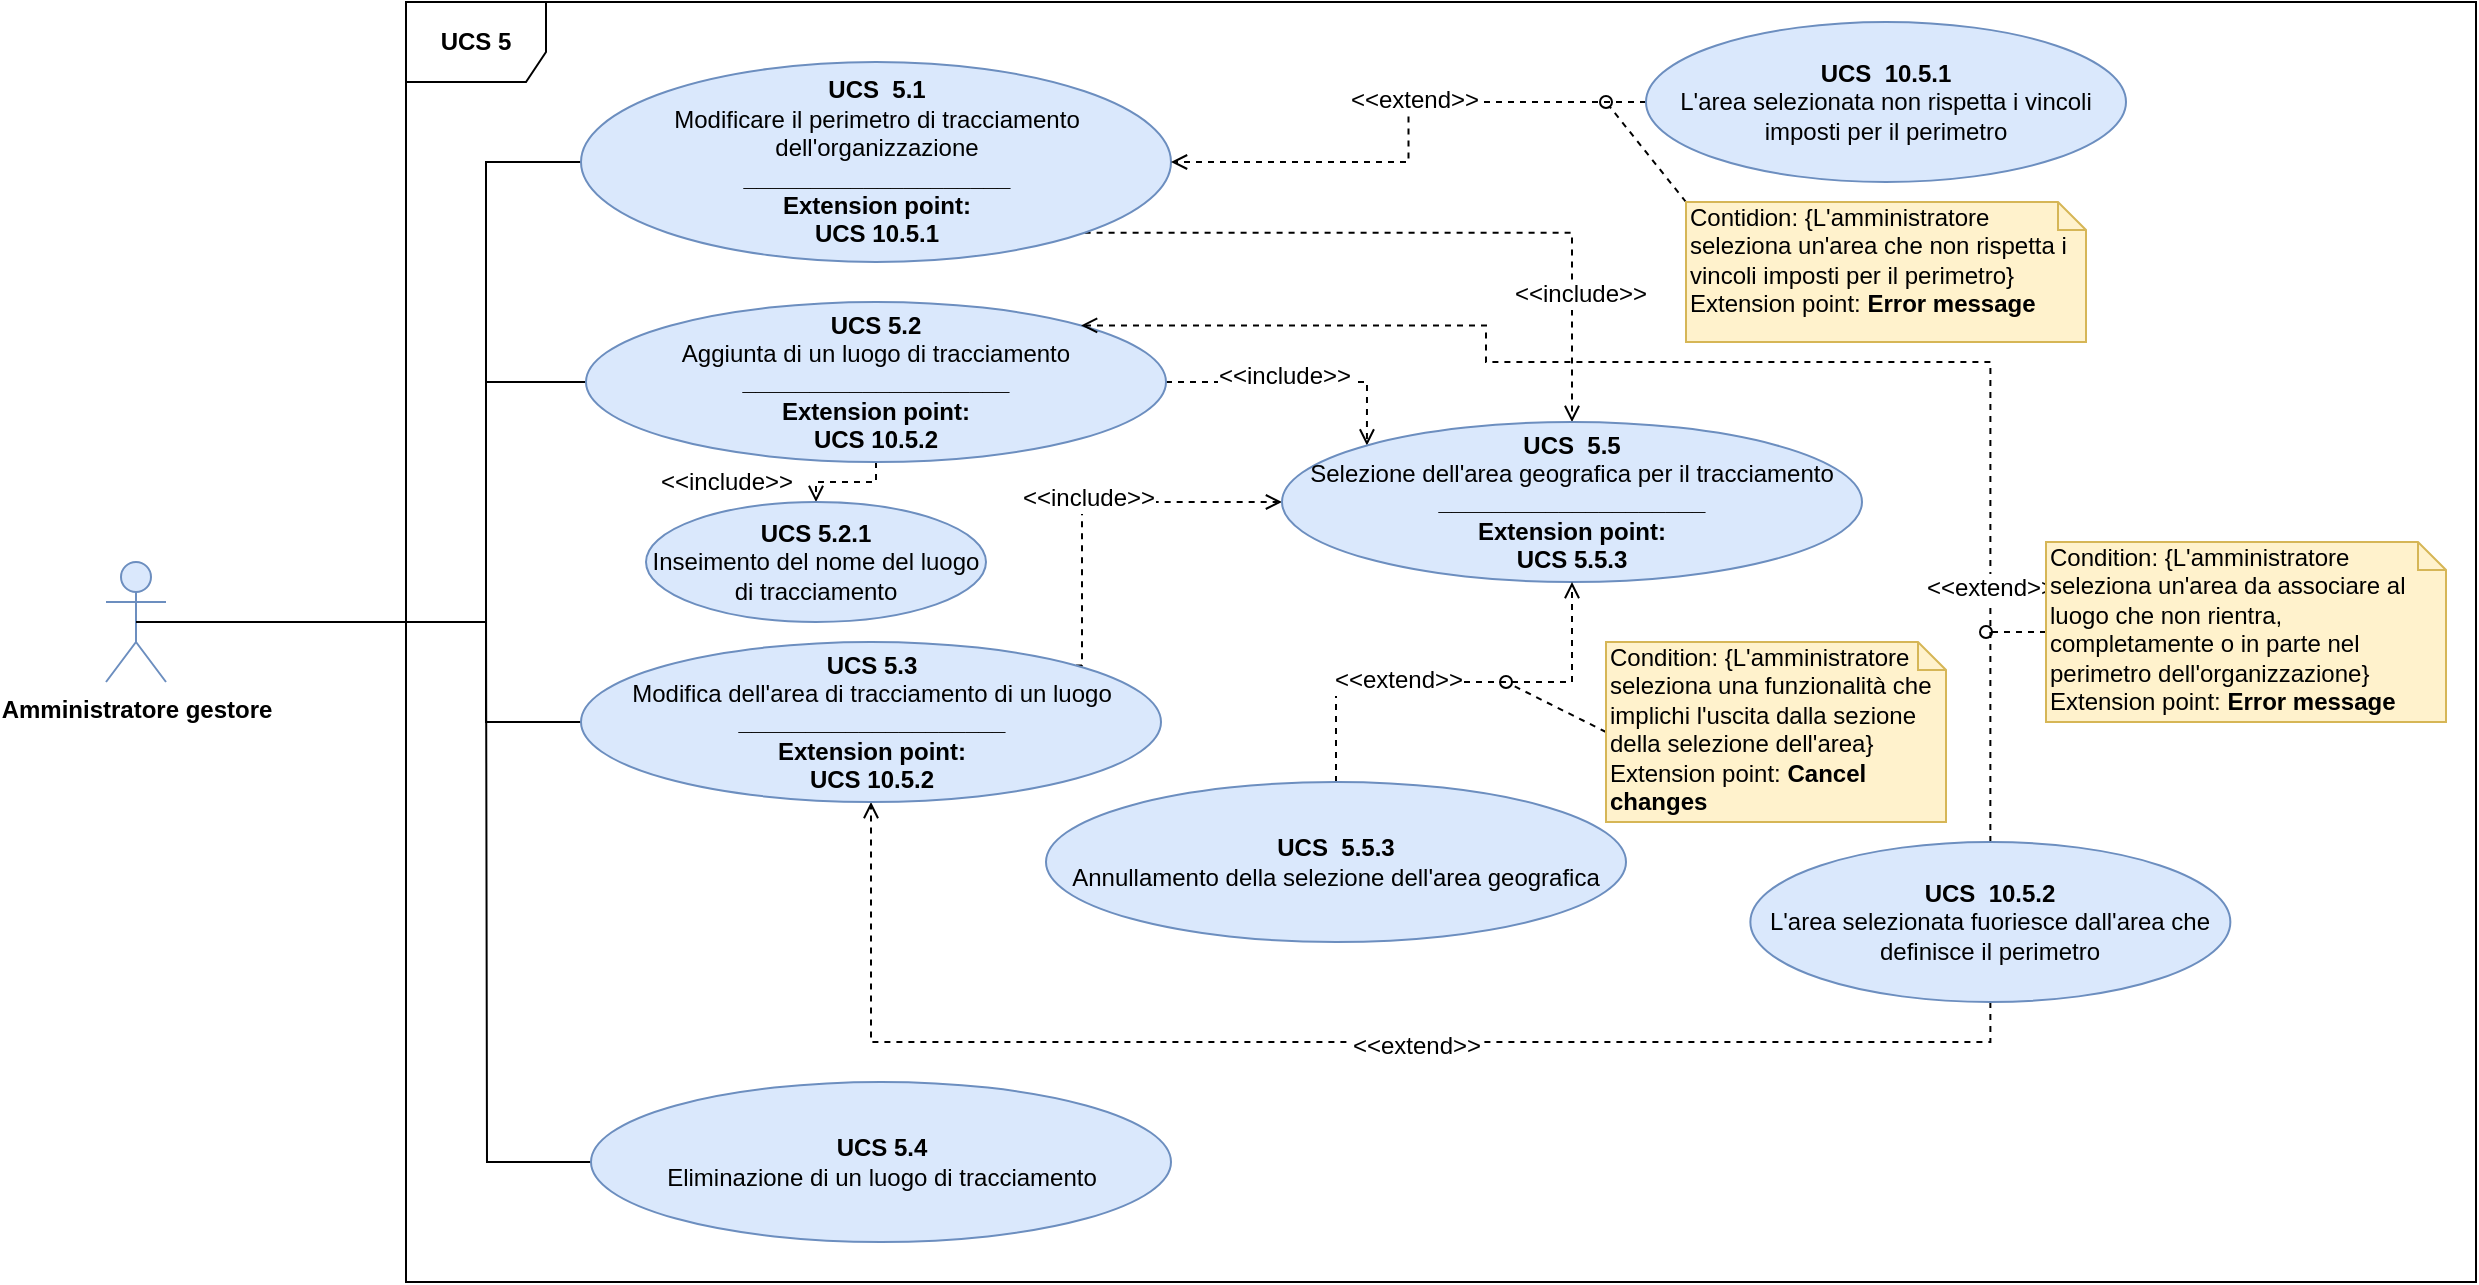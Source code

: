 <mxfile version="12.5.1" type="google"><diagram id="hnJl_aA8sL71F9Q75ewd" name="Page-2"><mxGraphModel dx="3204" dy="787" grid="1" gridSize="10" guides="1" tooltips="1" connect="1" arrows="1" fold="1" page="1" pageScale="1" pageWidth="1654" pageHeight="1169" math="0" shadow="0"><root><mxCell id="Z529ZXaXXVctwscS8Hey-0"/><mxCell id="Z529ZXaXXVctwscS8Hey-1" parent="Z529ZXaXXVctwscS8Hey-0"/><mxCell id="rPB4jwi6PIMIjWj3hSMe-25" style="edgeStyle=orthogonalEdgeStyle;rounded=0;orthogonalLoop=1;jettySize=auto;html=1;exitX=0.5;exitY=0.5;exitDx=0;exitDy=0;exitPerimeter=0;entryX=0;entryY=0.5;entryDx=0;entryDy=0;endArrow=none;endFill=0;" parent="Z529ZXaXXVctwscS8Hey-1" source="amJc74dvGcP30B33qz87-0" target="amJc74dvGcP30B33qz87-3" edge="1"><mxGeometry relative="1" as="geometry"><Array as="points"><mxPoint x="-1370" y="480"/><mxPoint x="-1370" y="250"/></Array></mxGeometry></mxCell><mxCell id="amJc74dvGcP30B33qz87-0" value="&lt;b&gt;Amministratore gestore&lt;/b&gt;" style="shape=umlActor;verticalLabelPosition=bottom;labelBackgroundColor=#ffffff;verticalAlign=top;html=1;outlineConnect=0;fillColor=#dae8fc;strokeColor=#6c8ebf;" parent="Z529ZXaXXVctwscS8Hey-1" vertex="1"><mxGeometry x="-1560" y="450" width="30" height="60" as="geometry"/></mxCell><mxCell id="amJc74dvGcP30B33qz87-1" value="&lt;b&gt;UCS 5&lt;/b&gt;" style="shape=umlFrame;whiteSpace=wrap;html=1;width=70;height=40;" parent="Z529ZXaXXVctwscS8Hey-1" vertex="1"><mxGeometry x="-1410" y="170" width="1035" height="640" as="geometry"/></mxCell><mxCell id="rPB4jwi6PIMIjWj3hSMe-0" style="edgeStyle=orthogonalEdgeStyle;rounded=0;orthogonalLoop=1;jettySize=auto;html=1;exitX=1;exitY=1;exitDx=0;exitDy=0;endArrow=open;endFill=0;dashed=1;" parent="Z529ZXaXXVctwscS8Hey-1" source="amJc74dvGcP30B33qz87-3" target="lF818-OrAY8Z2ReurX_r-17" edge="1"><mxGeometry relative="1" as="geometry"/></mxCell><mxCell id="rPB4jwi6PIMIjWj3hSMe-1" value="&amp;lt;&amp;lt;include&amp;gt;&amp;gt;" style="text;html=1;align=center;verticalAlign=middle;resizable=0;points=[];;labelBackgroundColor=#ffffff;" parent="rPB4jwi6PIMIjWj3hSMe-0" vertex="1" connectable="0"><mxGeometry x="-0.035" y="-83" relative="1" as="geometry"><mxPoint x="84.18" y="-53" as="offset"/></mxGeometry></mxCell><mxCell id="amJc74dvGcP30B33qz87-3" value="&lt;b&gt;UCS&amp;nbsp; 5.1&lt;br&gt;&lt;/b&gt;Modificare il perimetro di tracciamento dell'organizzazione&lt;br&gt;&lt;b&gt;____________________&lt;/b&gt;&lt;br&gt;&lt;b&gt;Extension point:&lt;br&gt;UCS 10.5.1&lt;/b&gt;" style="ellipse;whiteSpace=wrap;html=1;fillColor=#dae8fc;strokeColor=#6c8ebf;" parent="Z529ZXaXXVctwscS8Hey-1" vertex="1"><mxGeometry x="-1322.5" y="200" width="295" height="100" as="geometry"/></mxCell><mxCell id="rPB4jwi6PIMIjWj3hSMe-4" style="edgeStyle=orthogonalEdgeStyle;rounded=0;orthogonalLoop=1;jettySize=auto;html=1;exitX=0;exitY=0.5;exitDx=0;exitDy=0;entryX=1;entryY=0.5;entryDx=0;entryDy=0;dashed=1;endArrow=open;endFill=0;" parent="Z529ZXaXXVctwscS8Hey-1" source="lF818-OrAY8Z2ReurX_r-1" target="amJc74dvGcP30B33qz87-3" edge="1"><mxGeometry relative="1" as="geometry"/></mxCell><mxCell id="rPB4jwi6PIMIjWj3hSMe-8" value="&amp;lt;&amp;lt;extend&amp;gt;&amp;gt;" style="text;html=1;align=center;verticalAlign=middle;resizable=0;points=[];;labelBackgroundColor=#ffffff;" parent="rPB4jwi6PIMIjWj3hSMe-4" vertex="1" connectable="0"><mxGeometry x="-0.13" y="-1" relative="1" as="geometry"><mxPoint as="offset"/></mxGeometry></mxCell><mxCell id="lF818-OrAY8Z2ReurX_r-1" value="&lt;b&gt;UCS&amp;nbsp; 10.5.1&lt;br&gt;&lt;/b&gt;L'area selezionata non rispetta i vincoli imposti per il perimetro" style="ellipse;whiteSpace=wrap;html=1;fillColor=#dae8fc;strokeColor=#6c8ebf;" parent="Z529ZXaXXVctwscS8Hey-1" vertex="1"><mxGeometry x="-790.0" y="180" width="240" height="80" as="geometry"/></mxCell><mxCell id="rPB4jwi6PIMIjWj3hSMe-5" style="rounded=0;orthogonalLoop=1;jettySize=auto;html=1;exitX=0;exitY=0;exitDx=0;exitDy=0;exitPerimeter=0;dashed=1;endArrow=oval;endFill=0;" parent="Z529ZXaXXVctwscS8Hey-1" source="lF818-OrAY8Z2ReurX_r-3" edge="1"><mxGeometry relative="1" as="geometry"><mxPoint x="-810" y="220" as="targetPoint"/></mxGeometry></mxCell><mxCell id="lF818-OrAY8Z2ReurX_r-3" value="Contidion: {L'amministratore seleziona un'area che non rispetta i vincoli imposti per il perimetro}&lt;br&gt;Extension point: &lt;b&gt;Error message&lt;/b&gt;" style="shape=note;whiteSpace=wrap;html=1;size=14;verticalAlign=top;align=left;spacingTop=-6;fillColor=#fff2cc;strokeColor=#d6b656;" parent="Z529ZXaXXVctwscS8Hey-1" vertex="1"><mxGeometry x="-770" y="270" width="200" height="70" as="geometry"/></mxCell><mxCell id="rPB4jwi6PIMIjWj3hSMe-9" style="edgeStyle=orthogonalEdgeStyle;rounded=0;orthogonalLoop=1;jettySize=auto;html=1;exitX=1;exitY=0.5;exitDx=0;exitDy=0;entryX=0;entryY=0;entryDx=0;entryDy=0;dashed=1;endArrow=open;endFill=0;" parent="Z529ZXaXXVctwscS8Hey-1" source="lF818-OrAY8Z2ReurX_r-5" target="lF818-OrAY8Z2ReurX_r-17" edge="1"><mxGeometry relative="1" as="geometry"><Array as="points"><mxPoint x="-930" y="360"/></Array></mxGeometry></mxCell><mxCell id="rPB4jwi6PIMIjWj3hSMe-10" value="&amp;lt;&amp;lt;include&amp;gt;&amp;gt;" style="text;html=1;align=center;verticalAlign=middle;resizable=0;points=[];;labelBackgroundColor=#ffffff;" parent="rPB4jwi6PIMIjWj3hSMe-9" vertex="1" connectable="0"><mxGeometry x="-0.112" y="3" relative="1" as="geometry"><mxPoint as="offset"/></mxGeometry></mxCell><mxCell id="rPB4jwi6PIMIjWj3hSMe-26" style="edgeStyle=orthogonalEdgeStyle;rounded=0;orthogonalLoop=1;jettySize=auto;html=1;exitX=0;exitY=0.5;exitDx=0;exitDy=0;endArrow=none;endFill=0;" parent="Z529ZXaXXVctwscS8Hey-1" source="lF818-OrAY8Z2ReurX_r-5" edge="1"><mxGeometry relative="1" as="geometry"><mxPoint x="-1370" y="360" as="targetPoint"/></mxGeometry></mxCell><mxCell id="6DzEJGq002HOLxJ09l1H-3" style="edgeStyle=orthogonalEdgeStyle;rounded=0;orthogonalLoop=1;jettySize=auto;html=1;entryX=0.5;entryY=0;entryDx=0;entryDy=0;dashed=1;endArrow=open;endFill=0;" parent="Z529ZXaXXVctwscS8Hey-1" source="lF818-OrAY8Z2ReurX_r-5" target="6DzEJGq002HOLxJ09l1H-2" edge="1"><mxGeometry relative="1" as="geometry"><Array as="points"><mxPoint x="-1175" y="410"/><mxPoint x="-1205" y="410"/></Array></mxGeometry></mxCell><mxCell id="lF818-OrAY8Z2ReurX_r-5" value="&lt;b&gt;UCS 5.2&lt;br&gt;&lt;/b&gt;Aggiunta di un luogo di tracciamento&lt;br&gt;&lt;b&gt;____________________&lt;br&gt;Extension point:&lt;br&gt;UCS 10.5.2&lt;/b&gt;" style="ellipse;whiteSpace=wrap;html=1;fillColor=#dae8fc;strokeColor=#6c8ebf;" parent="Z529ZXaXXVctwscS8Hey-1" vertex="1"><mxGeometry x="-1320" y="320" width="290" height="80" as="geometry"/></mxCell><mxCell id="rPB4jwi6PIMIjWj3hSMe-14" style="edgeStyle=orthogonalEdgeStyle;rounded=0;orthogonalLoop=1;jettySize=auto;html=1;exitX=0.5;exitY=0;exitDx=0;exitDy=0;entryX=1;entryY=0;entryDx=0;entryDy=0;dashed=1;endArrow=open;endFill=0;" parent="Z529ZXaXXVctwscS8Hey-1" source="lF818-OrAY8Z2ReurX_r-7" target="lF818-OrAY8Z2ReurX_r-5" edge="1"><mxGeometry relative="1" as="geometry"><Array as="points"><mxPoint x="-618" y="350"/><mxPoint x="-870" y="350"/><mxPoint x="-870" y="332"/></Array></mxGeometry></mxCell><mxCell id="rPB4jwi6PIMIjWj3hSMe-15" value="&amp;lt;&amp;lt;extend&amp;gt;&amp;gt;" style="text;html=1;align=center;verticalAlign=middle;resizable=0;points=[];;labelBackgroundColor=#ffffff;" parent="rPB4jwi6PIMIjWj3hSMe-14" vertex="1" connectable="0"><mxGeometry x="-0.644" relative="1" as="geometry"><mxPoint as="offset"/></mxGeometry></mxCell><mxCell id="rPB4jwi6PIMIjWj3hSMe-20" style="edgeStyle=orthogonalEdgeStyle;rounded=0;orthogonalLoop=1;jettySize=auto;html=1;exitX=0.5;exitY=1;exitDx=0;exitDy=0;entryX=0.5;entryY=1;entryDx=0;entryDy=0;dashed=1;endArrow=open;endFill=0;" parent="Z529ZXaXXVctwscS8Hey-1" source="lF818-OrAY8Z2ReurX_r-7" target="lF818-OrAY8Z2ReurX_r-11" edge="1"><mxGeometry relative="1" as="geometry"><Array as="points"><mxPoint x="-618" y="690"/><mxPoint x="-1178" y="690"/></Array></mxGeometry></mxCell><mxCell id="rPB4jwi6PIMIjWj3hSMe-22" value="&amp;lt;&amp;lt;extend&amp;gt;&amp;gt;" style="text;html=1;align=center;verticalAlign=middle;resizable=0;points=[];;labelBackgroundColor=#ffffff;" parent="rPB4jwi6PIMIjWj3hSMe-20" vertex="1" connectable="0"><mxGeometry x="-0.122" y="2" relative="1" as="geometry"><mxPoint as="offset"/></mxGeometry></mxCell><mxCell id="lF818-OrAY8Z2ReurX_r-7" value="&lt;b&gt;UCS&amp;nbsp; 10.5.2&lt;br&gt;&lt;/b&gt;L'area selezionata fuoriesce dall'area che definisce il perimetro" style="ellipse;whiteSpace=wrap;html=1;fillColor=#dae8fc;strokeColor=#6c8ebf;" parent="Z529ZXaXXVctwscS8Hey-1" vertex="1"><mxGeometry x="-737.82" y="590" width="240" height="80" as="geometry"/></mxCell><mxCell id="rPB4jwi6PIMIjWj3hSMe-16" style="edgeStyle=orthogonalEdgeStyle;rounded=0;orthogonalLoop=1;jettySize=auto;html=1;exitX=0;exitY=0.5;exitDx=0;exitDy=0;exitPerimeter=0;dashed=1;endArrow=oval;endFill=0;" parent="Z529ZXaXXVctwscS8Hey-1" source="lF818-OrAY8Z2ReurX_r-9" edge="1"><mxGeometry relative="1" as="geometry"><mxPoint x="-620" y="485" as="targetPoint"/></mxGeometry></mxCell><mxCell id="lF818-OrAY8Z2ReurX_r-9" value="Condition: {L'amministratore seleziona un'area da associare al luogo che non rientra, completamente o in parte nel perimetro dell'organizzazione}&lt;br&gt;Extension point: &lt;b&gt;Error message&lt;/b&gt;" style="shape=note;whiteSpace=wrap;html=1;size=14;verticalAlign=top;align=left;spacingTop=-6;fillColor=#fff2cc;strokeColor=#d6b656;" parent="Z529ZXaXXVctwscS8Hey-1" vertex="1"><mxGeometry x="-590" y="440" width="200" height="90" as="geometry"/></mxCell><mxCell id="rPB4jwi6PIMIjWj3hSMe-11" style="edgeStyle=orthogonalEdgeStyle;rounded=0;orthogonalLoop=1;jettySize=auto;html=1;exitX=1;exitY=0;exitDx=0;exitDy=0;entryX=0;entryY=0.5;entryDx=0;entryDy=0;dashed=1;endArrow=open;endFill=0;" parent="Z529ZXaXXVctwscS8Hey-1" source="lF818-OrAY8Z2ReurX_r-11" target="lF818-OrAY8Z2ReurX_r-17" edge="1"><mxGeometry relative="1" as="geometry"><Array as="points"><mxPoint x="-1072" y="420"/></Array></mxGeometry></mxCell><mxCell id="rPB4jwi6PIMIjWj3hSMe-12" value="&amp;lt;&amp;lt;include&amp;gt;&amp;gt;" style="text;html=1;align=center;verticalAlign=middle;resizable=0;points=[];;labelBackgroundColor=#ffffff;" parent="rPB4jwi6PIMIjWj3hSMe-11" vertex="1" connectable="0"><mxGeometry x="-0.056" y="2" relative="1" as="geometry"><mxPoint as="offset"/></mxGeometry></mxCell><mxCell id="rPB4jwi6PIMIjWj3hSMe-27" style="edgeStyle=orthogonalEdgeStyle;rounded=0;orthogonalLoop=1;jettySize=auto;html=1;exitX=0;exitY=0.5;exitDx=0;exitDy=0;entryX=0.5;entryY=0.5;entryDx=0;entryDy=0;entryPerimeter=0;endArrow=none;endFill=0;" parent="Z529ZXaXXVctwscS8Hey-1" source="lF818-OrAY8Z2ReurX_r-11" target="amJc74dvGcP30B33qz87-0" edge="1"><mxGeometry relative="1" as="geometry"><Array as="points"><mxPoint x="-1370" y="530"/><mxPoint x="-1370" y="480"/></Array></mxGeometry></mxCell><mxCell id="lF818-OrAY8Z2ReurX_r-11" value="&lt;b&gt;UCS 5.3&lt;br&gt;&lt;/b&gt;Modifica dell'area di tracciamento di un luogo&lt;br&gt;&lt;b&gt;____________________&lt;br&gt;Extension point:&lt;br&gt;UCS 10.5.2&lt;/b&gt;" style="ellipse;whiteSpace=wrap;html=1;fillColor=#dae8fc;strokeColor=#6c8ebf;" parent="Z529ZXaXXVctwscS8Hey-1" vertex="1"><mxGeometry x="-1322.5" y="490" width="290" height="80" as="geometry"/></mxCell><mxCell id="lF818-OrAY8Z2ReurX_r-17" value="&lt;b&gt;UCS&amp;nbsp; 5.5&lt;br&gt;&lt;/b&gt;Selezione dell'area geografica per il tracciamento&lt;br&gt;&lt;b&gt;____________________&lt;br&gt;Extension point:&lt;br&gt;UCS 5.5.3&lt;/b&gt;" style="ellipse;whiteSpace=wrap;html=1;fillColor=#dae8fc;strokeColor=#6c8ebf;" parent="Z529ZXaXXVctwscS8Hey-1" vertex="1"><mxGeometry x="-972" y="380" width="290" height="80" as="geometry"/></mxCell><mxCell id="rPB4jwi6PIMIjWj3hSMe-18" style="edgeStyle=orthogonalEdgeStyle;rounded=0;orthogonalLoop=1;jettySize=auto;html=1;exitX=0.5;exitY=0;exitDx=0;exitDy=0;entryX=0.5;entryY=1;entryDx=0;entryDy=0;dashed=1;endArrow=open;endFill=0;" parent="Z529ZXaXXVctwscS8Hey-1" source="lF818-OrAY8Z2ReurX_r-22" target="lF818-OrAY8Z2ReurX_r-17" edge="1"><mxGeometry relative="1" as="geometry"/></mxCell><mxCell id="rPB4jwi6PIMIjWj3hSMe-21" value="&amp;lt;&amp;lt;extend&amp;gt;&amp;gt;" style="text;html=1;align=center;verticalAlign=middle;resizable=0;points=[];;labelBackgroundColor=#ffffff;" parent="rPB4jwi6PIMIjWj3hSMe-18" vertex="1" connectable="0"><mxGeometry x="-0.541" y="-31" relative="1" as="geometry"><mxPoint x="31" y="-32" as="offset"/></mxGeometry></mxCell><mxCell id="lF818-OrAY8Z2ReurX_r-22" value="&lt;b&gt;UCS&amp;nbsp; 5.5.3&lt;br&gt;&lt;/b&gt;Annullamento della selezione dell'area geografica" style="ellipse;whiteSpace=wrap;html=1;fillColor=#dae8fc;strokeColor=#6c8ebf;" parent="Z529ZXaXXVctwscS8Hey-1" vertex="1"><mxGeometry x="-1090" y="560" width="290" height="80" as="geometry"/></mxCell><mxCell id="rPB4jwi6PIMIjWj3hSMe-19" style="rounded=0;orthogonalLoop=1;jettySize=auto;html=1;exitX=0;exitY=0.5;exitDx=0;exitDy=0;exitPerimeter=0;dashed=1;endArrow=oval;endFill=0;" parent="Z529ZXaXXVctwscS8Hey-1" source="lF818-OrAY8Z2ReurX_r-24" edge="1"><mxGeometry relative="1" as="geometry"><mxPoint x="-860" y="510" as="targetPoint"/></mxGeometry></mxCell><mxCell id="lF818-OrAY8Z2ReurX_r-24" value="Condition: {L'amministratore seleziona una funzionalità che implichi l'uscita dalla sezione della selezione dell'area}&lt;br&gt;Extension point: &lt;b&gt;Cancel changes&lt;/b&gt;" style="shape=note;whiteSpace=wrap;html=1;size=14;verticalAlign=top;align=left;spacingTop=-6;fillColor=#fff2cc;strokeColor=#d6b656;" parent="Z529ZXaXXVctwscS8Hey-1" vertex="1"><mxGeometry x="-810" y="490" width="170" height="90" as="geometry"/></mxCell><mxCell id="rPB4jwi6PIMIjWj3hSMe-28" style="edgeStyle=orthogonalEdgeStyle;rounded=0;orthogonalLoop=1;jettySize=auto;html=1;exitX=0;exitY=0.5;exitDx=0;exitDy=0;endArrow=none;endFill=0;" parent="Z529ZXaXXVctwscS8Hey-1" source="lF818-OrAY8Z2ReurX_r-27" edge="1"><mxGeometry relative="1" as="geometry"><mxPoint x="-1370" y="470" as="targetPoint"/></mxGeometry></mxCell><mxCell id="lF818-OrAY8Z2ReurX_r-27" value="&lt;b&gt;UCS 5.4&lt;br&gt;&lt;/b&gt;Eliminazione di un luogo di tracciamento" style="ellipse;whiteSpace=wrap;html=1;fillColor=#dae8fc;strokeColor=#6c8ebf;" parent="Z529ZXaXXVctwscS8Hey-1" vertex="1"><mxGeometry x="-1317.5" y="710" width="290" height="80" as="geometry"/></mxCell><mxCell id="6DzEJGq002HOLxJ09l1H-2" value="&lt;b&gt;UCS 5.2.1&lt;br&gt;&lt;/b&gt;Inseimento del nome del luogo di tracciamento" style="ellipse;whiteSpace=wrap;html=1;fillColor=#dae8fc;strokeColor=#6c8ebf;" parent="Z529ZXaXXVctwscS8Hey-1" vertex="1"><mxGeometry x="-1290" y="420" width="170" height="60" as="geometry"/></mxCell><mxCell id="6DzEJGq002HOLxJ09l1H-4" value="&amp;lt;&amp;lt;include&amp;gt;&amp;gt;" style="text;html=1;align=center;verticalAlign=middle;resizable=0;points=[];;labelBackgroundColor=#ffffff;" parent="Z529ZXaXXVctwscS8Hey-1" vertex="1" connectable="0"><mxGeometry x="-1250.003" y="410" as="geometry"><mxPoint as="offset"/></mxGeometry></mxCell></root></mxGraphModel></diagram></mxfile>